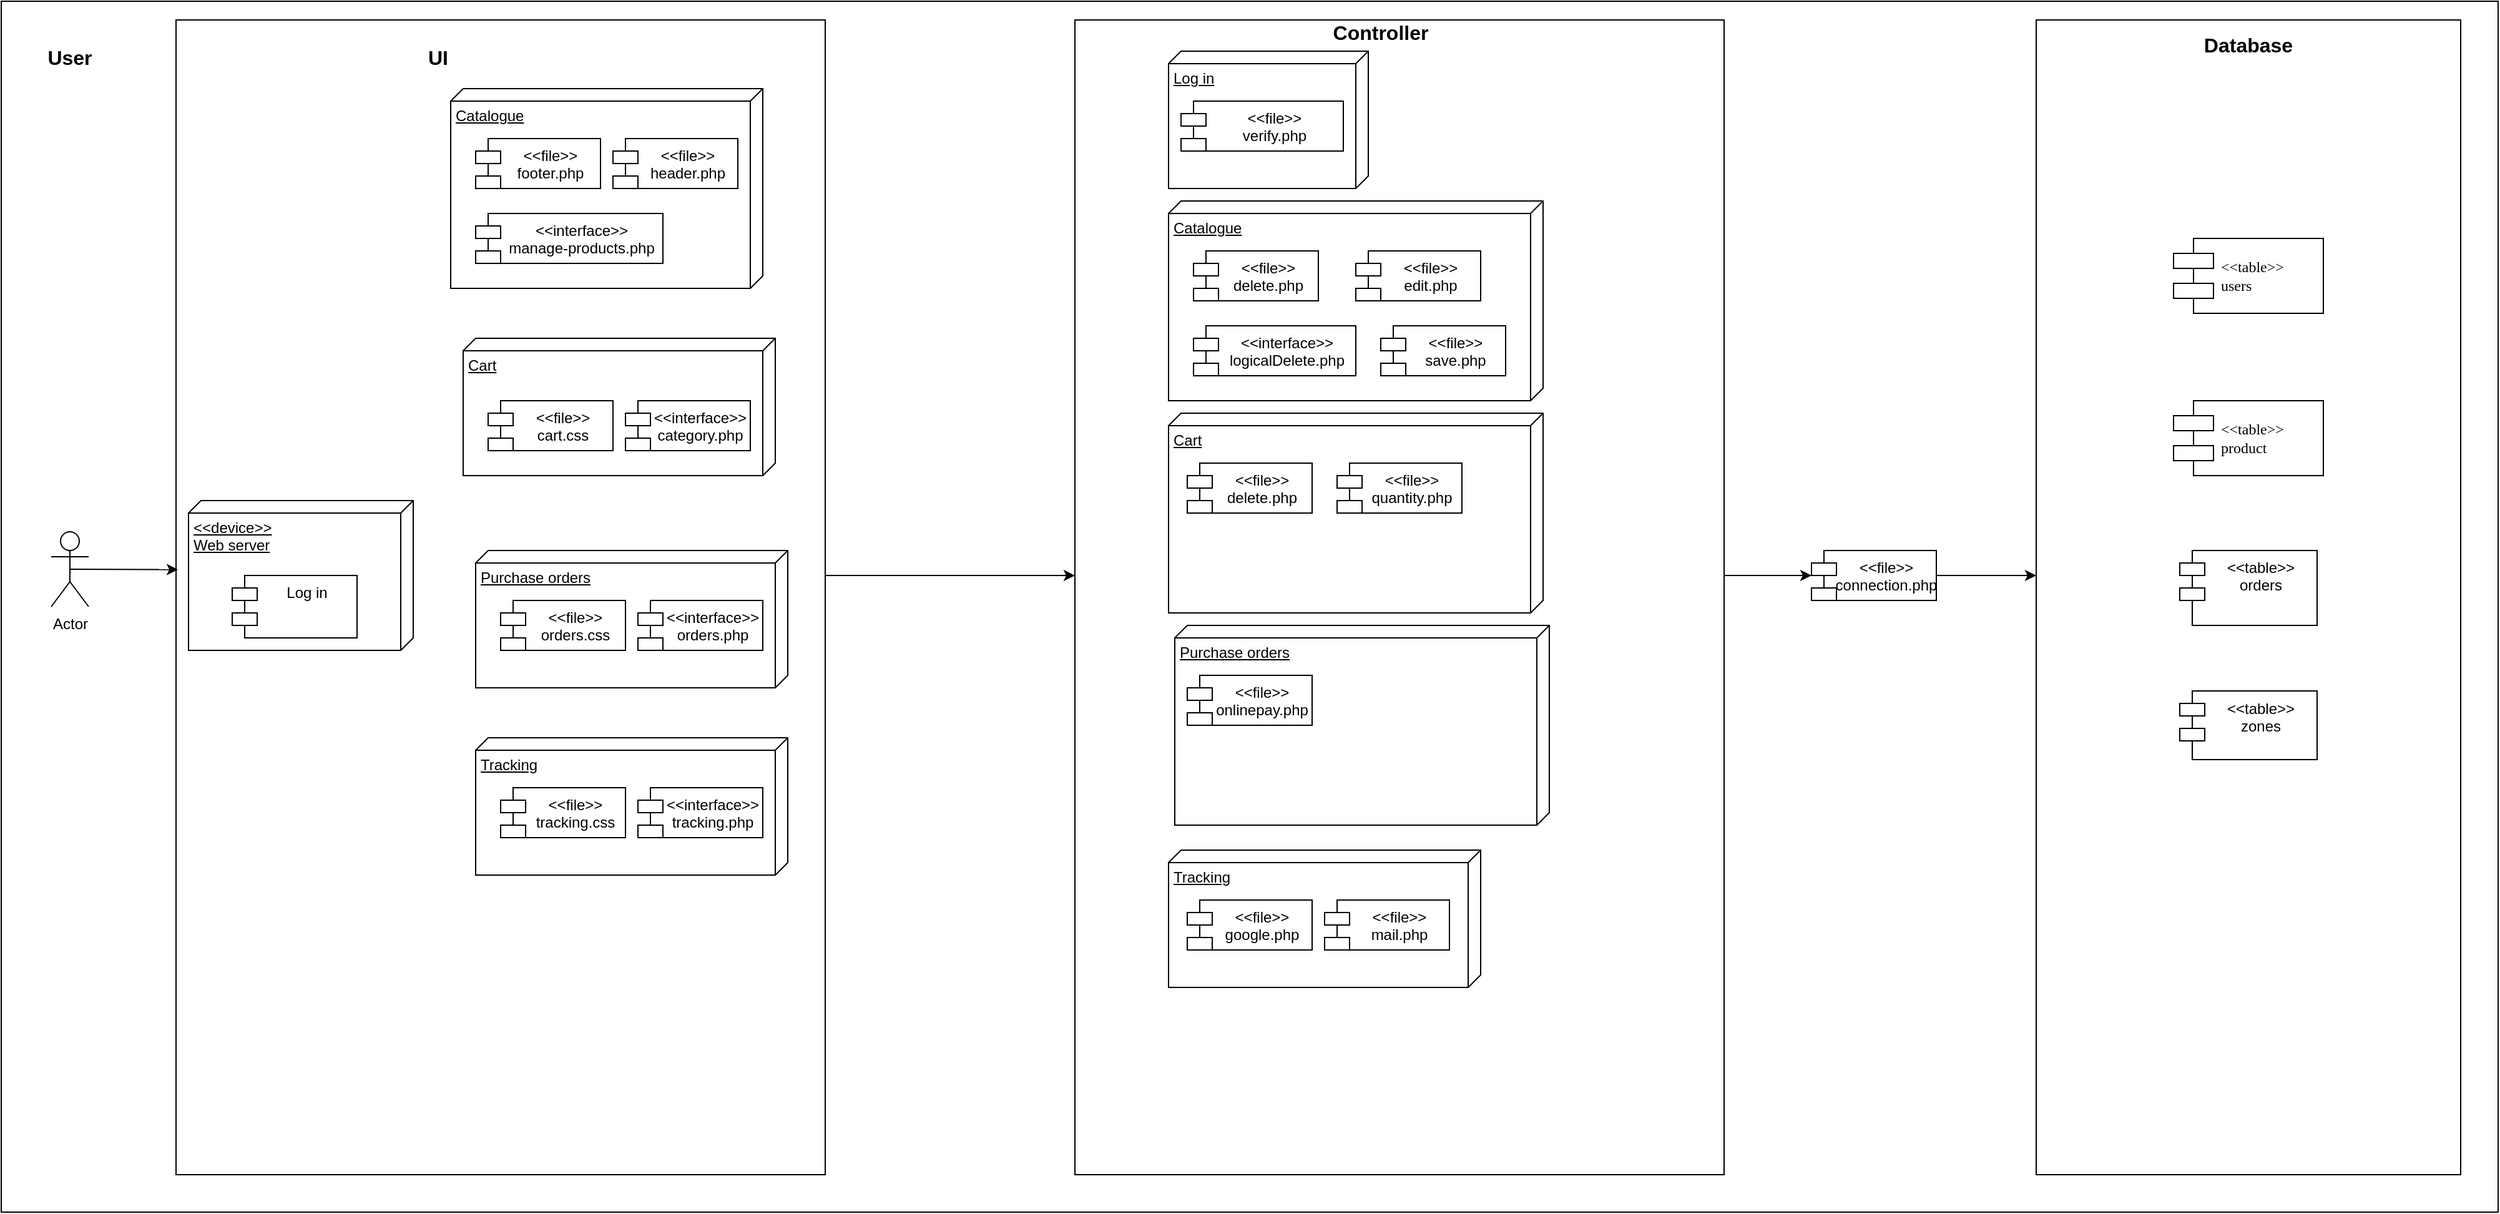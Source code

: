 <mxfile version="22.0.8" type="github">
  <diagram name="Página-1" id="v1UHemaf5AznTFpv2l1N">
    <mxGraphModel dx="880" dy="478" grid="1" gridSize="10" guides="1" tooltips="1" connect="1" arrows="1" fold="1" page="1" pageScale="1" pageWidth="827" pageHeight="1169" math="0" shadow="0">
      <root>
        <mxCell id="0" />
        <mxCell id="1" parent="0" />
        <mxCell id="evFT6G1I5wkPtH4C7enB-1" value="" style="rounded=0;whiteSpace=wrap;html=1;movable=1;resizable=1;rotatable=1;deletable=1;editable=1;locked=0;connectable=1;" vertex="1" parent="1">
          <mxGeometry x="20" width="2000" height="970" as="geometry" />
        </mxCell>
        <mxCell id="evFT6G1I5wkPtH4C7enB-2" value="" style="rounded=0;whiteSpace=wrap;html=1;" vertex="1" parent="1">
          <mxGeometry x="1650" y="15" width="340" height="925" as="geometry" />
        </mxCell>
        <mxCell id="evFT6G1I5wkPtH4C7enB-3" value="" style="rounded=0;whiteSpace=wrap;html=1;" vertex="1" parent="1">
          <mxGeometry x="160" y="15" width="520" height="925" as="geometry" />
        </mxCell>
        <mxCell id="evFT6G1I5wkPtH4C7enB-4" value="&lt;font style=&quot;font-size: 16px;&quot;&gt;&lt;b&gt;User&lt;/b&gt;&lt;/font&gt;" style="text;html=1;strokeColor=none;fillColor=none;align=center;verticalAlign=middle;whiteSpace=wrap;rounded=0;" vertex="1" parent="1">
          <mxGeometry x="45" y="30" width="60" height="30" as="geometry" />
        </mxCell>
        <mxCell id="evFT6G1I5wkPtH4C7enB-5" value="&lt;font style=&quot;font-size: 16px;&quot;&gt;&lt;b&gt;UI&lt;/b&gt;&lt;/font&gt;" style="text;html=1;strokeColor=none;fillColor=none;align=center;verticalAlign=middle;whiteSpace=wrap;rounded=0;" vertex="1" parent="1">
          <mxGeometry x="340" y="30" width="60" height="30" as="geometry" />
        </mxCell>
        <mxCell id="evFT6G1I5wkPtH4C7enB-6" value="&lt;span style=&quot;font-size: 16px;&quot;&gt;&lt;b&gt;&lt;br&gt;&lt;/b&gt;&lt;/span&gt;" style="text;html=1;strokeColor=none;fillColor=none;align=center;verticalAlign=middle;whiteSpace=wrap;rounded=0;" vertex="1" parent="1">
          <mxGeometry x="880" y="30" width="60" height="30" as="geometry" />
        </mxCell>
        <mxCell id="evFT6G1I5wkPtH4C7enB-7" value="Actor" style="shape=umlActor;verticalLabelPosition=bottom;verticalAlign=top;html=1;outlineConnect=0;" vertex="1" parent="1">
          <mxGeometry x="60" y="425" width="30" height="60" as="geometry" />
        </mxCell>
        <mxCell id="evFT6G1I5wkPtH4C7enB-8" value="&lt;span style=&quot;font-size: 16px;&quot;&gt;&lt;b&gt;Database&lt;br&gt;&lt;/b&gt;&lt;/span&gt;" style="text;html=1;strokeColor=none;fillColor=none;align=center;verticalAlign=middle;whiteSpace=wrap;rounded=0;" vertex="1" parent="1">
          <mxGeometry x="1775" y="20" width="90" height="30" as="geometry" />
        </mxCell>
        <mxCell id="evFT6G1I5wkPtH4C7enB-9" value="" style="group;movable=1;resizable=1;rotatable=1;deletable=1;editable=1;locked=0;connectable=1;fillStyle=auto;" vertex="1" connectable="0" parent="1">
          <mxGeometry x="170" y="400" width="180" height="120" as="geometry" />
        </mxCell>
        <mxCell id="evFT6G1I5wkPtH4C7enB-10" value="&amp;lt;&amp;lt;device&amp;gt;&amp;gt;&lt;br&gt;Web server" style="verticalAlign=top;align=left;spacingTop=8;spacingLeft=2;spacingRight=12;shape=cube;size=10;direction=south;fontStyle=4;html=1;whiteSpace=wrap;movable=0;resizable=0;rotatable=0;deletable=0;editable=0;locked=1;connectable=0;" vertex="1" parent="evFT6G1I5wkPtH4C7enB-9">
          <mxGeometry width="180" height="120" as="geometry" />
        </mxCell>
        <mxCell id="evFT6G1I5wkPtH4C7enB-11" value="Log in" style="shape=module;align=left;spacingLeft=20;align=center;verticalAlign=top;whiteSpace=wrap;html=1;" vertex="1" parent="evFT6G1I5wkPtH4C7enB-9">
          <mxGeometry x="35" y="60" width="100" height="50" as="geometry" />
        </mxCell>
        <mxCell id="evFT6G1I5wkPtH4C7enB-12" value="" style="group" vertex="1" connectable="0" parent="1">
          <mxGeometry x="380" y="70" width="250" height="160" as="geometry" />
        </mxCell>
        <mxCell id="evFT6G1I5wkPtH4C7enB-13" value="Catalogue" style="verticalAlign=top;align=left;spacingTop=8;spacingLeft=2;spacingRight=12;shape=cube;size=10;direction=south;fontStyle=4;html=1;whiteSpace=wrap;" vertex="1" parent="evFT6G1I5wkPtH4C7enB-12">
          <mxGeometry width="250" height="160" as="geometry" />
        </mxCell>
        <mxCell id="evFT6G1I5wkPtH4C7enB-14" value="&amp;lt;&amp;lt;file&amp;gt;&amp;gt;&lt;br&gt;footer.php" style="shape=module;align=left;spacingLeft=20;align=center;verticalAlign=top;whiteSpace=wrap;html=1;" vertex="1" parent="evFT6G1I5wkPtH4C7enB-12">
          <mxGeometry x="20" y="40" width="100" height="40" as="geometry" />
        </mxCell>
        <mxCell id="evFT6G1I5wkPtH4C7enB-15" value="&amp;lt;&amp;lt;file&amp;gt;&amp;gt;&lt;br&gt;header.php" style="shape=module;align=left;spacingLeft=20;align=center;verticalAlign=top;whiteSpace=wrap;html=1;" vertex="1" parent="evFT6G1I5wkPtH4C7enB-12">
          <mxGeometry x="130" y="40" width="100" height="40" as="geometry" />
        </mxCell>
        <mxCell id="evFT6G1I5wkPtH4C7enB-16" value="&amp;lt;&amp;lt;interface&amp;gt;&amp;gt;&lt;br&gt;manage-products.php" style="shape=module;align=left;spacingLeft=20;align=center;verticalAlign=top;whiteSpace=wrap;html=1;" vertex="1" parent="evFT6G1I5wkPtH4C7enB-12">
          <mxGeometry x="20" y="100" width="150" height="40" as="geometry" />
        </mxCell>
        <mxCell id="evFT6G1I5wkPtH4C7enB-22" value="" style="group" vertex="1" connectable="0" parent="1">
          <mxGeometry x="390" y="280" width="250" height="160" as="geometry" />
        </mxCell>
        <mxCell id="evFT6G1I5wkPtH4C7enB-23" value="Cart" style="verticalAlign=top;align=left;spacingTop=8;spacingLeft=2;spacingRight=12;shape=cube;size=10;direction=south;fontStyle=4;html=1;whiteSpace=wrap;" vertex="1" parent="evFT6G1I5wkPtH4C7enB-22">
          <mxGeometry y="-10" width="250" height="110" as="geometry" />
        </mxCell>
        <mxCell id="evFT6G1I5wkPtH4C7enB-24" value="&amp;lt;&amp;lt;file&amp;gt;&amp;gt;&lt;br&gt;cart.css" style="shape=module;align=left;spacingLeft=20;align=center;verticalAlign=top;whiteSpace=wrap;html=1;" vertex="1" parent="evFT6G1I5wkPtH4C7enB-22">
          <mxGeometry x="20" y="40" width="100" height="40" as="geometry" />
        </mxCell>
        <mxCell id="evFT6G1I5wkPtH4C7enB-25" value="&amp;lt;&amp;lt;interface&amp;gt;&amp;gt;&lt;br&gt;category.php" style="shape=module;align=left;spacingLeft=20;align=center;verticalAlign=top;whiteSpace=wrap;html=1;" vertex="1" parent="evFT6G1I5wkPtH4C7enB-22">
          <mxGeometry x="130" y="40" width="100" height="40" as="geometry" />
        </mxCell>
        <mxCell id="evFT6G1I5wkPtH4C7enB-26" value="" style="group" vertex="1" connectable="0" parent="1">
          <mxGeometry x="400" y="440" width="250" height="310" as="geometry" />
        </mxCell>
        <mxCell id="evFT6G1I5wkPtH4C7enB-27" value="Purchase orders" style="verticalAlign=top;align=left;spacingTop=8;spacingLeft=2;spacingRight=12;shape=cube;size=10;direction=south;fontStyle=4;html=1;whiteSpace=wrap;" vertex="1" parent="evFT6G1I5wkPtH4C7enB-26">
          <mxGeometry width="250" height="110" as="geometry" />
        </mxCell>
        <mxCell id="evFT6G1I5wkPtH4C7enB-28" value="&amp;lt;&amp;lt;file&amp;gt;&amp;gt;&lt;br&gt;orders.css" style="shape=module;align=left;spacingLeft=20;align=center;verticalAlign=top;whiteSpace=wrap;html=1;" vertex="1" parent="evFT6G1I5wkPtH4C7enB-26">
          <mxGeometry x="20" y="40" width="100" height="40" as="geometry" />
        </mxCell>
        <mxCell id="evFT6G1I5wkPtH4C7enB-29" value="&amp;lt;&amp;lt;interface&amp;gt;&amp;gt;&lt;br&gt;orders.php" style="shape=module;align=left;spacingLeft=20;align=center;verticalAlign=top;whiteSpace=wrap;html=1;" vertex="1" parent="evFT6G1I5wkPtH4C7enB-26">
          <mxGeometry x="130" y="40" width="100" height="40" as="geometry" />
        </mxCell>
        <mxCell id="evFT6G1I5wkPtH4C7enB-30" value="" style="group" vertex="1" connectable="0" parent="evFT6G1I5wkPtH4C7enB-26">
          <mxGeometry y="150" width="250" height="160" as="geometry" />
        </mxCell>
        <mxCell id="evFT6G1I5wkPtH4C7enB-31" value="Tracking" style="verticalAlign=top;align=left;spacingTop=8;spacingLeft=2;spacingRight=12;shape=cube;size=10;direction=south;fontStyle=4;html=1;whiteSpace=wrap;" vertex="1" parent="evFT6G1I5wkPtH4C7enB-30">
          <mxGeometry width="250" height="110" as="geometry" />
        </mxCell>
        <mxCell id="evFT6G1I5wkPtH4C7enB-32" value="&amp;lt;&amp;lt;file&amp;gt;&amp;gt;&lt;br&gt;tracking.css" style="shape=module;align=left;spacingLeft=20;align=center;verticalAlign=top;whiteSpace=wrap;html=1;" vertex="1" parent="evFT6G1I5wkPtH4C7enB-30">
          <mxGeometry x="20" y="40" width="100" height="40" as="geometry" />
        </mxCell>
        <mxCell id="evFT6G1I5wkPtH4C7enB-33" value="&amp;lt;&amp;lt;interface&amp;gt;&amp;gt;&lt;br&gt;tracking.php" style="shape=module;align=left;spacingLeft=20;align=center;verticalAlign=top;whiteSpace=wrap;html=1;" vertex="1" parent="evFT6G1I5wkPtH4C7enB-30">
          <mxGeometry x="130" y="40" width="100" height="40" as="geometry" />
        </mxCell>
        <mxCell id="evFT6G1I5wkPtH4C7enB-34" value="" style="rounded=0;whiteSpace=wrap;html=1;" vertex="1" parent="1">
          <mxGeometry x="880" y="15" width="520" height="925" as="geometry" />
        </mxCell>
        <mxCell id="evFT6G1I5wkPtH4C7enB-35" value="" style="group" vertex="1" connectable="0" parent="1">
          <mxGeometry x="955" y="160" width="370" height="160" as="geometry" />
        </mxCell>
        <mxCell id="evFT6G1I5wkPtH4C7enB-36" value="Catalogue" style="verticalAlign=top;align=left;spacingTop=8;spacingLeft=2;spacingRight=12;shape=cube;size=10;direction=south;fontStyle=4;html=1;whiteSpace=wrap;" vertex="1" parent="evFT6G1I5wkPtH4C7enB-35">
          <mxGeometry width="300" height="160" as="geometry" />
        </mxCell>
        <mxCell id="evFT6G1I5wkPtH4C7enB-37" value="&amp;lt;&amp;lt;file&amp;gt;&amp;gt;&lt;br&gt;delete.php" style="shape=module;align=left;spacingLeft=20;align=center;verticalAlign=top;whiteSpace=wrap;html=1;" vertex="1" parent="evFT6G1I5wkPtH4C7enB-35">
          <mxGeometry x="20" y="40" width="100" height="40" as="geometry" />
        </mxCell>
        <mxCell id="evFT6G1I5wkPtH4C7enB-38" value="&amp;lt;&amp;lt;file&amp;gt;&amp;gt;&lt;br style=&quot;border-color: var(--border-color);&quot;&gt;edit.php" style="shape=module;align=left;spacingLeft=20;align=center;verticalAlign=top;whiteSpace=wrap;html=1;" vertex="1" parent="evFT6G1I5wkPtH4C7enB-35">
          <mxGeometry x="150" y="40" width="100" height="40" as="geometry" />
        </mxCell>
        <mxCell id="evFT6G1I5wkPtH4C7enB-39" value="&amp;lt;&amp;lt;interface&amp;gt;&amp;gt;&lt;br&gt;logicalDelete.php" style="shape=module;align=left;spacingLeft=20;align=center;verticalAlign=top;whiteSpace=wrap;html=1;" vertex="1" parent="evFT6G1I5wkPtH4C7enB-35">
          <mxGeometry x="20" y="100" width="130" height="40" as="geometry" />
        </mxCell>
        <mxCell id="evFT6G1I5wkPtH4C7enB-40" value="&amp;lt;&amp;lt;file&amp;gt;&amp;gt;&lt;br style=&quot;border-color: var(--border-color);&quot;&gt;save.php" style="shape=module;align=left;spacingLeft=20;align=center;verticalAlign=top;whiteSpace=wrap;html=1;" vertex="1" parent="evFT6G1I5wkPtH4C7enB-35">
          <mxGeometry x="170" y="100" width="100" height="40" as="geometry" />
        </mxCell>
        <mxCell id="evFT6G1I5wkPtH4C7enB-41" value="" style="group" vertex="1" connectable="0" parent="1">
          <mxGeometry x="955" y="40" width="370" height="160" as="geometry" />
        </mxCell>
        <mxCell id="evFT6G1I5wkPtH4C7enB-42" value="Log in" style="verticalAlign=top;align=left;spacingTop=8;spacingLeft=2;spacingRight=12;shape=cube;size=10;direction=south;fontStyle=4;html=1;whiteSpace=wrap;" vertex="1" parent="evFT6G1I5wkPtH4C7enB-41">
          <mxGeometry width="160" height="110" as="geometry" />
        </mxCell>
        <mxCell id="evFT6G1I5wkPtH4C7enB-43" value="&amp;lt;&amp;lt;file&amp;gt;&amp;gt;&lt;br&gt;verify.php" style="shape=module;align=left;spacingLeft=20;align=center;verticalAlign=top;whiteSpace=wrap;html=1;" vertex="1" parent="evFT6G1I5wkPtH4C7enB-41">
          <mxGeometry x="10" y="40" width="130" height="40" as="geometry" />
        </mxCell>
        <mxCell id="evFT6G1I5wkPtH4C7enB-44" value="&lt;span style=&quot;font-size: 16px;&quot;&gt;&lt;b&gt;Controller&lt;br&gt;&lt;/b&gt;&lt;/span&gt;" style="text;html=1;strokeColor=none;fillColor=none;align=center;verticalAlign=middle;whiteSpace=wrap;rounded=0;" vertex="1" parent="evFT6G1I5wkPtH4C7enB-41">
          <mxGeometry x="125" y="-30" width="90" height="30" as="geometry" />
        </mxCell>
        <mxCell id="evFT6G1I5wkPtH4C7enB-45" style="rounded=0;orthogonalLoop=1;jettySize=auto;html=1;exitX=0.5;exitY=0.5;exitDx=0;exitDy=0;exitPerimeter=0;entryX=0.003;entryY=0.476;entryDx=0;entryDy=0;entryPerimeter=0;fontFamily=Helvetica;fontSize=12;fontColor=default;" edge="1" parent="1" source="evFT6G1I5wkPtH4C7enB-7" target="evFT6G1I5wkPtH4C7enB-3">
          <mxGeometry relative="1" as="geometry" />
        </mxCell>
        <mxCell id="evFT6G1I5wkPtH4C7enB-46" value="" style="endArrow=classic;html=1;rounded=0;fontFamily=Helvetica;fontSize=12;fontColor=default;" edge="1" parent="1">
          <mxGeometry width="50" height="50" relative="1" as="geometry">
            <mxPoint x="680" y="460" as="sourcePoint" />
            <mxPoint x="880" y="460" as="targetPoint" />
          </mxGeometry>
        </mxCell>
        <mxCell id="evFT6G1I5wkPtH4C7enB-47" value="" style="group" vertex="1" connectable="0" parent="1">
          <mxGeometry x="955" y="330" width="370" height="160" as="geometry" />
        </mxCell>
        <mxCell id="evFT6G1I5wkPtH4C7enB-48" value="Cart" style="verticalAlign=top;align=left;spacingTop=8;spacingLeft=2;spacingRight=12;shape=cube;size=10;direction=south;fontStyle=4;html=1;whiteSpace=wrap;" vertex="1" parent="evFT6G1I5wkPtH4C7enB-47">
          <mxGeometry width="300" height="160" as="geometry" />
        </mxCell>
        <mxCell id="evFT6G1I5wkPtH4C7enB-49" value="&amp;lt;&amp;lt;file&amp;gt;&amp;gt;&lt;br&gt;delete.php" style="shape=module;align=left;spacingLeft=20;align=center;verticalAlign=top;whiteSpace=wrap;html=1;" vertex="1" parent="evFT6G1I5wkPtH4C7enB-47">
          <mxGeometry x="15" y="40" width="100" height="40" as="geometry" />
        </mxCell>
        <mxCell id="evFT6G1I5wkPtH4C7enB-50" value="&amp;lt;&amp;lt;file&amp;gt;&amp;gt;&lt;br&gt;quantity.php" style="shape=module;align=left;spacingLeft=20;align=center;verticalAlign=top;whiteSpace=wrap;html=1;" vertex="1" parent="evFT6G1I5wkPtH4C7enB-47">
          <mxGeometry x="135" y="40" width="100" height="40" as="geometry" />
        </mxCell>
        <mxCell id="evFT6G1I5wkPtH4C7enB-51" value="&amp;lt;&amp;lt;file&amp;gt;&amp;gt;&lt;br&gt;connection.php" style="shape=module;align=left;spacingLeft=20;align=center;verticalAlign=top;whiteSpace=wrap;html=1;" vertex="1" parent="1">
          <mxGeometry x="1470" y="440" width="100" height="40" as="geometry" />
        </mxCell>
        <mxCell id="evFT6G1I5wkPtH4C7enB-52" value="" style="endArrow=classic;html=1;rounded=0;fontFamily=Helvetica;fontSize=12;fontColor=default;" edge="1" parent="1" target="evFT6G1I5wkPtH4C7enB-51">
          <mxGeometry width="50" height="50" relative="1" as="geometry">
            <mxPoint x="1400" y="460" as="sourcePoint" />
            <mxPoint x="1599" y="459.23" as="targetPoint" />
          </mxGeometry>
        </mxCell>
        <mxCell id="evFT6G1I5wkPtH4C7enB-53" value="&amp;lt;&amp;lt;table&amp;gt;&amp;gt;&lt;br&gt;zones" style="shape=module;align=left;spacingLeft=20;align=center;verticalAlign=top;whiteSpace=wrap;html=1;movable=1;resizable=1;rotatable=1;deletable=1;editable=1;locked=0;connectable=1;" vertex="1" parent="1">
          <mxGeometry x="1765" y="552.5" width="110" height="55" as="geometry" />
        </mxCell>
        <mxCell id="evFT6G1I5wkPtH4C7enB-54" value="&amp;lt;&amp;lt;table&amp;gt;&amp;gt;&lt;br&gt;orders" style="shape=module;align=left;spacingLeft=20;align=center;verticalAlign=top;whiteSpace=wrap;html=1;movable=1;resizable=1;rotatable=1;deletable=1;editable=1;locked=0;connectable=1;" vertex="1" parent="1">
          <mxGeometry x="1765" y="440" width="110" height="60" as="geometry" />
        </mxCell>
        <mxCell id="evFT6G1I5wkPtH4C7enB-55" value="&amp;lt;&amp;lt;table&amp;gt;&amp;gt;&lt;br&gt;product" style="shape=component;align=left;spacingLeft=36;rounded=0;shadow=0;comic=0;labelBackgroundColor=none;strokeWidth=1;fontFamily=Verdana;fontSize=12;html=1;" vertex="1" parent="1">
          <mxGeometry x="1760" y="320" width="120" height="60" as="geometry" />
        </mxCell>
        <mxCell id="evFT6G1I5wkPtH4C7enB-56" value="&amp;lt;&amp;lt;table&amp;gt;&amp;gt;&lt;br&gt;users" style="shape=component;align=left;spacingLeft=36;rounded=0;shadow=0;comic=0;labelBackgroundColor=none;strokeWidth=1;fontFamily=Verdana;fontSize=12;html=1;" vertex="1" parent="1">
          <mxGeometry x="1760" y="190" width="120" height="60" as="geometry" />
        </mxCell>
        <mxCell id="evFT6G1I5wkPtH4C7enB-57" value="" style="group" vertex="1" connectable="0" parent="1">
          <mxGeometry x="955" y="680" width="250" height="110" as="geometry" />
        </mxCell>
        <mxCell id="evFT6G1I5wkPtH4C7enB-58" value="Tracking" style="verticalAlign=top;align=left;spacingTop=8;spacingLeft=2;spacingRight=12;shape=cube;size=10;direction=south;fontStyle=4;html=1;whiteSpace=wrap;" vertex="1" parent="evFT6G1I5wkPtH4C7enB-57">
          <mxGeometry width="250" height="110" as="geometry" />
        </mxCell>
        <mxCell id="evFT6G1I5wkPtH4C7enB-59" value="&amp;lt;&amp;lt;file&amp;gt;&amp;gt;&lt;br&gt;google.php" style="shape=module;align=left;spacingLeft=20;align=center;verticalAlign=top;whiteSpace=wrap;html=1;" vertex="1" parent="evFT6G1I5wkPtH4C7enB-57">
          <mxGeometry x="15" y="40" width="100" height="40" as="geometry" />
        </mxCell>
        <mxCell id="evFT6G1I5wkPtH4C7enB-60" value="&amp;lt;&amp;lt;file&amp;gt;&amp;gt;&lt;br&gt;mail.php" style="shape=module;align=left;spacingLeft=20;align=center;verticalAlign=top;whiteSpace=wrap;html=1;" vertex="1" parent="evFT6G1I5wkPtH4C7enB-57">
          <mxGeometry x="125" y="40" width="100" height="40" as="geometry" />
        </mxCell>
        <mxCell id="evFT6G1I5wkPtH4C7enB-61" value="" style="group" vertex="1" connectable="0" parent="1">
          <mxGeometry x="960" y="500" width="300" height="160" as="geometry" />
        </mxCell>
        <mxCell id="evFT6G1I5wkPtH4C7enB-62" value="Purchase orders" style="verticalAlign=top;align=left;spacingTop=8;spacingLeft=2;spacingRight=12;shape=cube;size=10;direction=south;fontStyle=4;html=1;whiteSpace=wrap;" vertex="1" parent="evFT6G1I5wkPtH4C7enB-61">
          <mxGeometry width="300" height="160" as="geometry" />
        </mxCell>
        <mxCell id="evFT6G1I5wkPtH4C7enB-63" value="&amp;lt;&amp;lt;file&amp;gt;&amp;gt;&lt;br&gt;onlinepay.php" style="shape=module;align=left;spacingLeft=20;align=center;verticalAlign=top;whiteSpace=wrap;html=1;" vertex="1" parent="evFT6G1I5wkPtH4C7enB-61">
          <mxGeometry x="10" y="40" width="100" height="40" as="geometry" />
        </mxCell>
        <mxCell id="evFT6G1I5wkPtH4C7enB-64" value="" style="endArrow=classic;html=1;rounded=0;fontFamily=Helvetica;fontSize=12;fontColor=default;" edge="1" parent="1" source="evFT6G1I5wkPtH4C7enB-51">
          <mxGeometry width="50" height="50" relative="1" as="geometry">
            <mxPoint x="1580" y="459.6" as="sourcePoint" />
            <mxPoint x="1650" y="460" as="targetPoint" />
          </mxGeometry>
        </mxCell>
      </root>
    </mxGraphModel>
  </diagram>
</mxfile>

